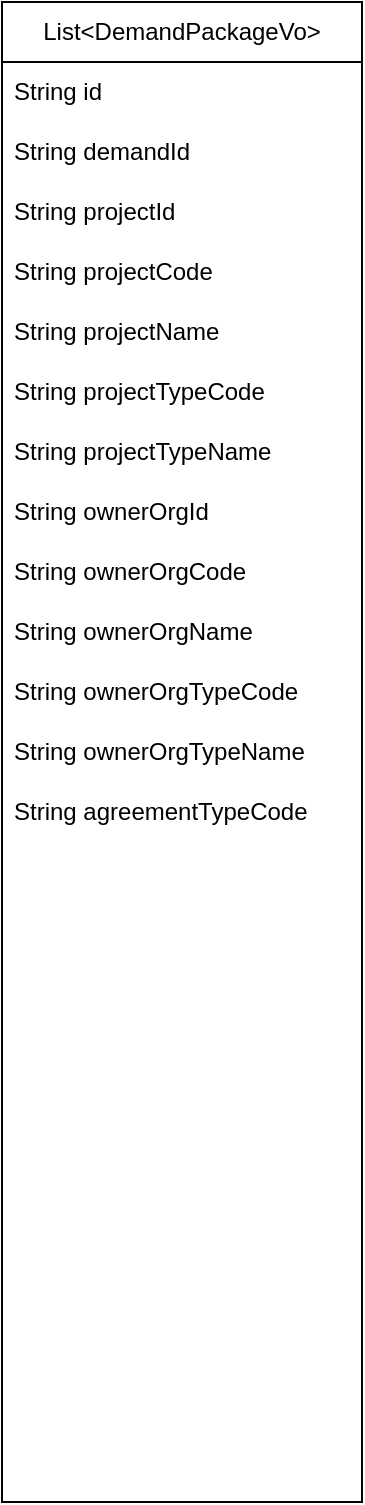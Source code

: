<mxfile version="24.7.7">
  <diagram name="第 1 页" id="CSqLPtNgL-avwrGDaTlB">
    <mxGraphModel dx="1050" dy="552" grid="1" gridSize="10" guides="1" tooltips="1" connect="1" arrows="1" fold="1" page="1" pageScale="1" pageWidth="827" pageHeight="1169" math="0" shadow="0">
      <root>
        <mxCell id="0" />
        <mxCell id="1" parent="0" />
        <mxCell id="C2iRjYQwUr5vMglBMvX1-1" value="List&amp;lt;DemandPackageVo&amp;gt;" style="swimlane;fontStyle=0;childLayout=stackLayout;horizontal=1;startSize=30;horizontalStack=0;resizeParent=1;resizeParentMax=0;resizeLast=0;collapsible=1;marginBottom=0;whiteSpace=wrap;html=1;" parent="1" vertex="1">
          <mxGeometry x="280" y="20" width="180" height="750" as="geometry">
            <mxRectangle x="70" y="50" width="60" height="30" as="alternateBounds" />
          </mxGeometry>
        </mxCell>
        <mxCell id="C2iRjYQwUr5vMglBMvX1-2" value="String id" style="text;strokeColor=none;fillColor=none;align=left;verticalAlign=middle;spacingLeft=4;spacingRight=4;overflow=hidden;points=[[0,0.5],[1,0.5]];portConstraint=eastwest;rotatable=0;whiteSpace=wrap;html=1;" parent="C2iRjYQwUr5vMglBMvX1-1" vertex="1">
          <mxGeometry y="30" width="180" height="30" as="geometry" />
        </mxCell>
        <mxCell id="C2iRjYQwUr5vMglBMvX1-3" value="String demandId" style="text;strokeColor=none;fillColor=none;align=left;verticalAlign=middle;spacingLeft=4;spacingRight=4;overflow=hidden;points=[[0,0.5],[1,0.5]];portConstraint=eastwest;rotatable=0;whiteSpace=wrap;html=1;" parent="C2iRjYQwUr5vMglBMvX1-1" vertex="1">
          <mxGeometry y="60" width="180" height="30" as="geometry" />
        </mxCell>
        <mxCell id="C2iRjYQwUr5vMglBMvX1-4" value="String projectId" style="text;strokeColor=none;fillColor=none;align=left;verticalAlign=middle;spacingLeft=4;spacingRight=4;overflow=hidden;points=[[0,0.5],[1,0.5]];portConstraint=eastwest;rotatable=0;whiteSpace=wrap;html=1;" parent="C2iRjYQwUr5vMglBMvX1-1" vertex="1">
          <mxGeometry y="90" width="180" height="30" as="geometry" />
        </mxCell>
        <mxCell id="C2iRjYQwUr5vMglBMvX1-77" value="String projectCode" style="text;strokeColor=none;fillColor=none;align=left;verticalAlign=middle;spacingLeft=4;spacingRight=4;overflow=hidden;points=[[0,0.5],[1,0.5]];portConstraint=eastwest;rotatable=0;whiteSpace=wrap;html=1;" parent="C2iRjYQwUr5vMglBMvX1-1" vertex="1">
          <mxGeometry y="120" width="180" height="30" as="geometry" />
        </mxCell>
        <mxCell id="C2iRjYQwUr5vMglBMvX1-76" value="String projectName" style="text;strokeColor=none;fillColor=none;align=left;verticalAlign=middle;spacingLeft=4;spacingRight=4;overflow=hidden;points=[[0,0.5],[1,0.5]];portConstraint=eastwest;rotatable=0;whiteSpace=wrap;html=1;" parent="C2iRjYQwUr5vMglBMvX1-1" vertex="1">
          <mxGeometry y="150" width="180" height="30" as="geometry" />
        </mxCell>
        <mxCell id="C2iRjYQwUr5vMglBMvX1-75" value="String projectTypeCode" style="text;strokeColor=none;fillColor=none;align=left;verticalAlign=middle;spacingLeft=4;spacingRight=4;overflow=hidden;points=[[0,0.5],[1,0.5]];portConstraint=eastwest;rotatable=0;whiteSpace=wrap;html=1;" parent="C2iRjYQwUr5vMglBMvX1-1" vertex="1">
          <mxGeometry y="180" width="180" height="30" as="geometry" />
        </mxCell>
        <mxCell id="C2iRjYQwUr5vMglBMvX1-74" value="String projectTypeName" style="text;strokeColor=none;fillColor=none;align=left;verticalAlign=middle;spacingLeft=4;spacingRight=4;overflow=hidden;points=[[0,0.5],[1,0.5]];portConstraint=eastwest;rotatable=0;whiteSpace=wrap;html=1;" parent="C2iRjYQwUr5vMglBMvX1-1" vertex="1">
          <mxGeometry y="210" width="180" height="30" as="geometry" />
        </mxCell>
        <mxCell id="C2iRjYQwUr5vMglBMvX1-72" value="String ownerOrgId" style="text;strokeColor=none;fillColor=none;align=left;verticalAlign=middle;spacingLeft=4;spacingRight=4;overflow=hidden;points=[[0,0.5],[1,0.5]];portConstraint=eastwest;rotatable=0;whiteSpace=wrap;html=1;" parent="C2iRjYQwUr5vMglBMvX1-1" vertex="1">
          <mxGeometry y="240" width="180" height="30" as="geometry" />
        </mxCell>
        <mxCell id="C2iRjYQwUr5vMglBMvX1-71" value="String ownerOrgCode" style="text;strokeColor=none;fillColor=none;align=left;verticalAlign=middle;spacingLeft=4;spacingRight=4;overflow=hidden;points=[[0,0.5],[1,0.5]];portConstraint=eastwest;rotatable=0;whiteSpace=wrap;html=1;" parent="C2iRjYQwUr5vMglBMvX1-1" vertex="1">
          <mxGeometry y="270" width="180" height="30" as="geometry" />
        </mxCell>
        <mxCell id="C2iRjYQwUr5vMglBMvX1-70" value="String ownerOrgName" style="text;strokeColor=none;fillColor=none;align=left;verticalAlign=middle;spacingLeft=4;spacingRight=4;overflow=hidden;points=[[0,0.5],[1,0.5]];portConstraint=eastwest;rotatable=0;whiteSpace=wrap;html=1;" parent="C2iRjYQwUr5vMglBMvX1-1" vertex="1">
          <mxGeometry y="300" width="180" height="30" as="geometry" />
        </mxCell>
        <mxCell id="C2iRjYQwUr5vMglBMvX1-69" value="String ownerOrgTypeCode" style="text;strokeColor=none;fillColor=none;align=left;verticalAlign=middle;spacingLeft=4;spacingRight=4;overflow=hidden;points=[[0,0.5],[1,0.5]];portConstraint=eastwest;rotatable=0;whiteSpace=wrap;html=1;" parent="C2iRjYQwUr5vMglBMvX1-1" vertex="1">
          <mxGeometry y="330" width="180" height="30" as="geometry" />
        </mxCell>
        <mxCell id="C2iRjYQwUr5vMglBMvX1-68" value="String ownerOrgTypeName" style="text;strokeColor=none;fillColor=none;align=left;verticalAlign=middle;spacingLeft=4;spacingRight=4;overflow=hidden;points=[[0,0.5],[1,0.5]];portConstraint=eastwest;rotatable=0;whiteSpace=wrap;html=1;" parent="C2iRjYQwUr5vMglBMvX1-1" vertex="1">
          <mxGeometry y="360" width="180" height="30" as="geometry" />
        </mxCell>
        <mxCell id="C2iRjYQwUr5vMglBMvX1-67" value="String agreementTypeCode" style="text;strokeColor=none;fillColor=none;align=left;verticalAlign=middle;spacingLeft=4;spacingRight=4;overflow=hidden;points=[[0,0.5],[1,0.5]];portConstraint=eastwest;rotatable=0;whiteSpace=wrap;html=1;" parent="C2iRjYQwUr5vMglBMvX1-1" vertex="1">
          <mxGeometry y="390" width="180" height="30" as="geometry" />
        </mxCell>
        <mxCell id="C2iRjYQwUr5vMglBMvX1-80" style="text;strokeColor=none;fillColor=none;align=left;verticalAlign=middle;spacingLeft=4;spacingRight=4;overflow=hidden;points=[[0,0.5],[1,0.5]];portConstraint=eastwest;rotatable=0;whiteSpace=wrap;html=1;" parent="C2iRjYQwUr5vMglBMvX1-1" vertex="1">
          <mxGeometry y="420" width="180" height="30" as="geometry" />
        </mxCell>
        <mxCell id="C2iRjYQwUr5vMglBMvX1-81" style="text;strokeColor=none;fillColor=none;align=left;verticalAlign=middle;spacingLeft=4;spacingRight=4;overflow=hidden;points=[[0,0.5],[1,0.5]];portConstraint=eastwest;rotatable=0;whiteSpace=wrap;html=1;" parent="C2iRjYQwUr5vMglBMvX1-1" vertex="1">
          <mxGeometry y="450" width="180" height="30" as="geometry" />
        </mxCell>
        <mxCell id="C2iRjYQwUr5vMglBMvX1-82" style="text;strokeColor=none;fillColor=none;align=left;verticalAlign=middle;spacingLeft=4;spacingRight=4;overflow=hidden;points=[[0,0.5],[1,0.5]];portConstraint=eastwest;rotatable=0;whiteSpace=wrap;html=1;" parent="C2iRjYQwUr5vMglBMvX1-1" vertex="1">
          <mxGeometry y="480" width="180" height="30" as="geometry" />
        </mxCell>
        <mxCell id="C2iRjYQwUr5vMglBMvX1-83" style="text;strokeColor=none;fillColor=none;align=left;verticalAlign=middle;spacingLeft=4;spacingRight=4;overflow=hidden;points=[[0,0.5],[1,0.5]];portConstraint=eastwest;rotatable=0;whiteSpace=wrap;html=1;" parent="C2iRjYQwUr5vMglBMvX1-1" vertex="1">
          <mxGeometry y="510" width="180" height="30" as="geometry" />
        </mxCell>
        <mxCell id="C2iRjYQwUr5vMglBMvX1-84" style="text;strokeColor=none;fillColor=none;align=left;verticalAlign=middle;spacingLeft=4;spacingRight=4;overflow=hidden;points=[[0,0.5],[1,0.5]];portConstraint=eastwest;rotatable=0;whiteSpace=wrap;html=1;" parent="C2iRjYQwUr5vMglBMvX1-1" vertex="1">
          <mxGeometry y="540" width="180" height="30" as="geometry" />
        </mxCell>
        <mxCell id="C2iRjYQwUr5vMglBMvX1-85" style="text;strokeColor=none;fillColor=none;align=left;verticalAlign=middle;spacingLeft=4;spacingRight=4;overflow=hidden;points=[[0,0.5],[1,0.5]];portConstraint=eastwest;rotatable=0;whiteSpace=wrap;html=1;" parent="C2iRjYQwUr5vMglBMvX1-1" vertex="1">
          <mxGeometry y="570" width="180" height="30" as="geometry" />
        </mxCell>
        <mxCell id="C2iRjYQwUr5vMglBMvX1-86" style="text;strokeColor=none;fillColor=none;align=left;verticalAlign=middle;spacingLeft=4;spacingRight=4;overflow=hidden;points=[[0,0.5],[1,0.5]];portConstraint=eastwest;rotatable=0;whiteSpace=wrap;html=1;" parent="C2iRjYQwUr5vMglBMvX1-1" vertex="1">
          <mxGeometry y="600" width="180" height="30" as="geometry" />
        </mxCell>
        <mxCell id="C2iRjYQwUr5vMglBMvX1-87" style="text;strokeColor=none;fillColor=none;align=left;verticalAlign=middle;spacingLeft=4;spacingRight=4;overflow=hidden;points=[[0,0.5],[1,0.5]];portConstraint=eastwest;rotatable=0;whiteSpace=wrap;html=1;" parent="C2iRjYQwUr5vMglBMvX1-1" vertex="1">
          <mxGeometry y="630" width="180" height="30" as="geometry" />
        </mxCell>
        <mxCell id="C2iRjYQwUr5vMglBMvX1-88" style="text;strokeColor=none;fillColor=none;align=left;verticalAlign=middle;spacingLeft=4;spacingRight=4;overflow=hidden;points=[[0,0.5],[1,0.5]];portConstraint=eastwest;rotatable=0;whiteSpace=wrap;html=1;" parent="C2iRjYQwUr5vMglBMvX1-1" vertex="1">
          <mxGeometry y="660" width="180" height="30" as="geometry" />
        </mxCell>
        <mxCell id="C2iRjYQwUr5vMglBMvX1-89" style="text;strokeColor=none;fillColor=none;align=left;verticalAlign=middle;spacingLeft=4;spacingRight=4;overflow=hidden;points=[[0,0.5],[1,0.5]];portConstraint=eastwest;rotatable=0;whiteSpace=wrap;html=1;" parent="C2iRjYQwUr5vMglBMvX1-1" vertex="1">
          <mxGeometry y="690" width="180" height="30" as="geometry" />
        </mxCell>
        <mxCell id="C2iRjYQwUr5vMglBMvX1-90" style="text;strokeColor=none;fillColor=none;align=left;verticalAlign=middle;spacingLeft=4;spacingRight=4;overflow=hidden;points=[[0,0.5],[1,0.5]];portConstraint=eastwest;rotatable=0;whiteSpace=wrap;html=1;" parent="C2iRjYQwUr5vMglBMvX1-1" vertex="1">
          <mxGeometry y="720" width="180" height="30" as="geometry" />
        </mxCell>
      </root>
    </mxGraphModel>
  </diagram>
</mxfile>

